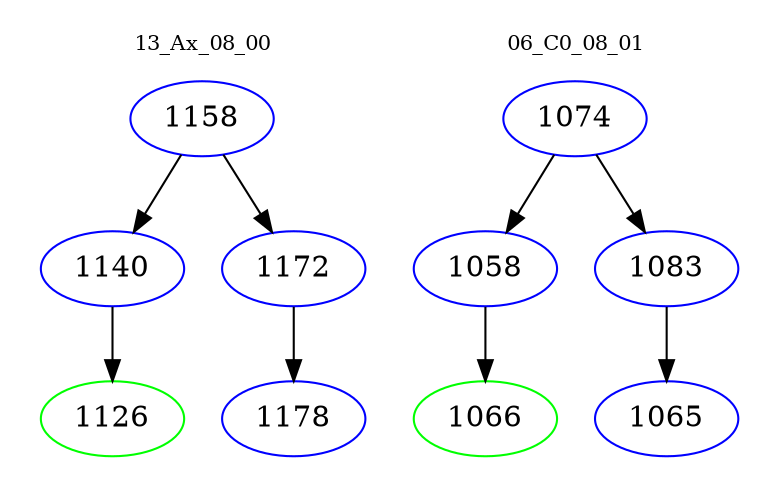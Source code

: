 digraph{
subgraph cluster_0 {
color = white
label = "13_Ax_08_00";
fontsize=10;
T0_1158 [label="1158", color="blue"]
T0_1158 -> T0_1140 [color="black"]
T0_1140 [label="1140", color="blue"]
T0_1140 -> T0_1126 [color="black"]
T0_1126 [label="1126", color="green"]
T0_1158 -> T0_1172 [color="black"]
T0_1172 [label="1172", color="blue"]
T0_1172 -> T0_1178 [color="black"]
T0_1178 [label="1178", color="blue"]
}
subgraph cluster_1 {
color = white
label = "06_C0_08_01";
fontsize=10;
T1_1074 [label="1074", color="blue"]
T1_1074 -> T1_1058 [color="black"]
T1_1058 [label="1058", color="blue"]
T1_1058 -> T1_1066 [color="black"]
T1_1066 [label="1066", color="green"]
T1_1074 -> T1_1083 [color="black"]
T1_1083 [label="1083", color="blue"]
T1_1083 -> T1_1065 [color="black"]
T1_1065 [label="1065", color="blue"]
}
}
